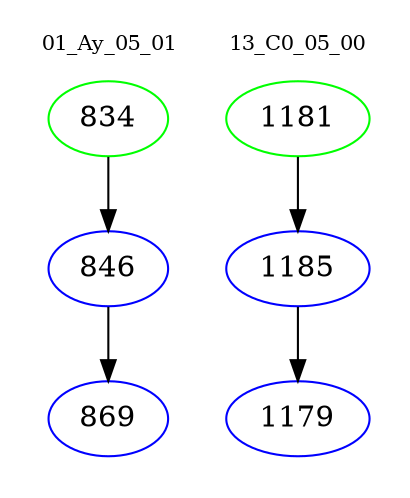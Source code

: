 digraph{
subgraph cluster_0 {
color = white
label = "01_Ay_05_01";
fontsize=10;
T0_834 [label="834", color="green"]
T0_834 -> T0_846 [color="black"]
T0_846 [label="846", color="blue"]
T0_846 -> T0_869 [color="black"]
T0_869 [label="869", color="blue"]
}
subgraph cluster_1 {
color = white
label = "13_C0_05_00";
fontsize=10;
T1_1181 [label="1181", color="green"]
T1_1181 -> T1_1185 [color="black"]
T1_1185 [label="1185", color="blue"]
T1_1185 -> T1_1179 [color="black"]
T1_1179 [label="1179", color="blue"]
}
}
